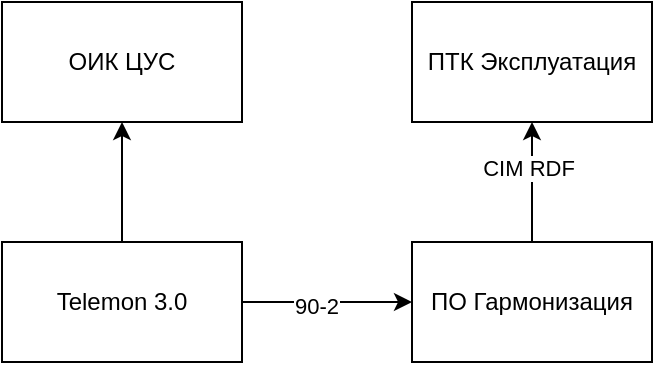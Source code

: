 <mxfile version="20.2.7" type="github">
  <diagram id="ko5tzys0TlF7WUGApX0o" name="Page-1">
    <mxGraphModel dx="1178" dy="570" grid="1" gridSize="10" guides="1" tooltips="1" connect="1" arrows="1" fold="1" page="1" pageScale="1" pageWidth="850" pageHeight="1100" math="0" shadow="0">
      <root>
        <mxCell id="0" />
        <mxCell id="1" parent="0" />
        <mxCell id="NiBIm0Q60gBQWmjDM7II-1" value="ПТК Эксплуатация" style="rounded=0;whiteSpace=wrap;html=1;" vertex="1" parent="1">
          <mxGeometry x="305" y="80" width="120" height="60" as="geometry" />
        </mxCell>
        <mxCell id="NiBIm0Q60gBQWmjDM7II-3" value="" style="edgeStyle=orthogonalEdgeStyle;rounded=0;orthogonalLoop=1;jettySize=auto;html=1;" edge="1" parent="1" source="NiBIm0Q60gBQWmjDM7II-2" target="NiBIm0Q60gBQWmjDM7II-1">
          <mxGeometry relative="1" as="geometry" />
        </mxCell>
        <mxCell id="NiBIm0Q60gBQWmjDM7II-4" value="CIM RDF" style="edgeLabel;html=1;align=center;verticalAlign=middle;resizable=0;points=[];" vertex="1" connectable="0" parent="NiBIm0Q60gBQWmjDM7II-3">
          <mxGeometry x="0.248" y="2" relative="1" as="geometry">
            <mxPoint as="offset" />
          </mxGeometry>
        </mxCell>
        <mxCell id="NiBIm0Q60gBQWmjDM7II-2" value="ПО Гармонизация" style="rounded=0;whiteSpace=wrap;html=1;" vertex="1" parent="1">
          <mxGeometry x="305" y="200" width="120" height="60" as="geometry" />
        </mxCell>
        <mxCell id="NiBIm0Q60gBQWmjDM7II-7" value="" style="edgeStyle=orthogonalEdgeStyle;rounded=0;orthogonalLoop=1;jettySize=auto;html=1;" edge="1" parent="1" source="NiBIm0Q60gBQWmjDM7II-5" target="NiBIm0Q60gBQWmjDM7II-6">
          <mxGeometry relative="1" as="geometry" />
        </mxCell>
        <mxCell id="NiBIm0Q60gBQWmjDM7II-8" value="" style="edgeStyle=orthogonalEdgeStyle;rounded=0;orthogonalLoop=1;jettySize=auto;html=1;" edge="1" parent="1" source="NiBIm0Q60gBQWmjDM7II-5" target="NiBIm0Q60gBQWmjDM7II-2">
          <mxGeometry relative="1" as="geometry" />
        </mxCell>
        <mxCell id="NiBIm0Q60gBQWmjDM7II-9" value="90-2" style="edgeLabel;html=1;align=center;verticalAlign=middle;resizable=0;points=[];" vertex="1" connectable="0" parent="NiBIm0Q60gBQWmjDM7II-8">
          <mxGeometry x="-0.146" y="-2" relative="1" as="geometry">
            <mxPoint as="offset" />
          </mxGeometry>
        </mxCell>
        <mxCell id="NiBIm0Q60gBQWmjDM7II-5" value="Telemon 3.0" style="rounded=0;whiteSpace=wrap;html=1;" vertex="1" parent="1">
          <mxGeometry x="100" y="200" width="120" height="60" as="geometry" />
        </mxCell>
        <mxCell id="NiBIm0Q60gBQWmjDM7II-6" value="ОИК ЦУС" style="rounded=0;whiteSpace=wrap;html=1;" vertex="1" parent="1">
          <mxGeometry x="100" y="80" width="120" height="60" as="geometry" />
        </mxCell>
      </root>
    </mxGraphModel>
  </diagram>
</mxfile>
